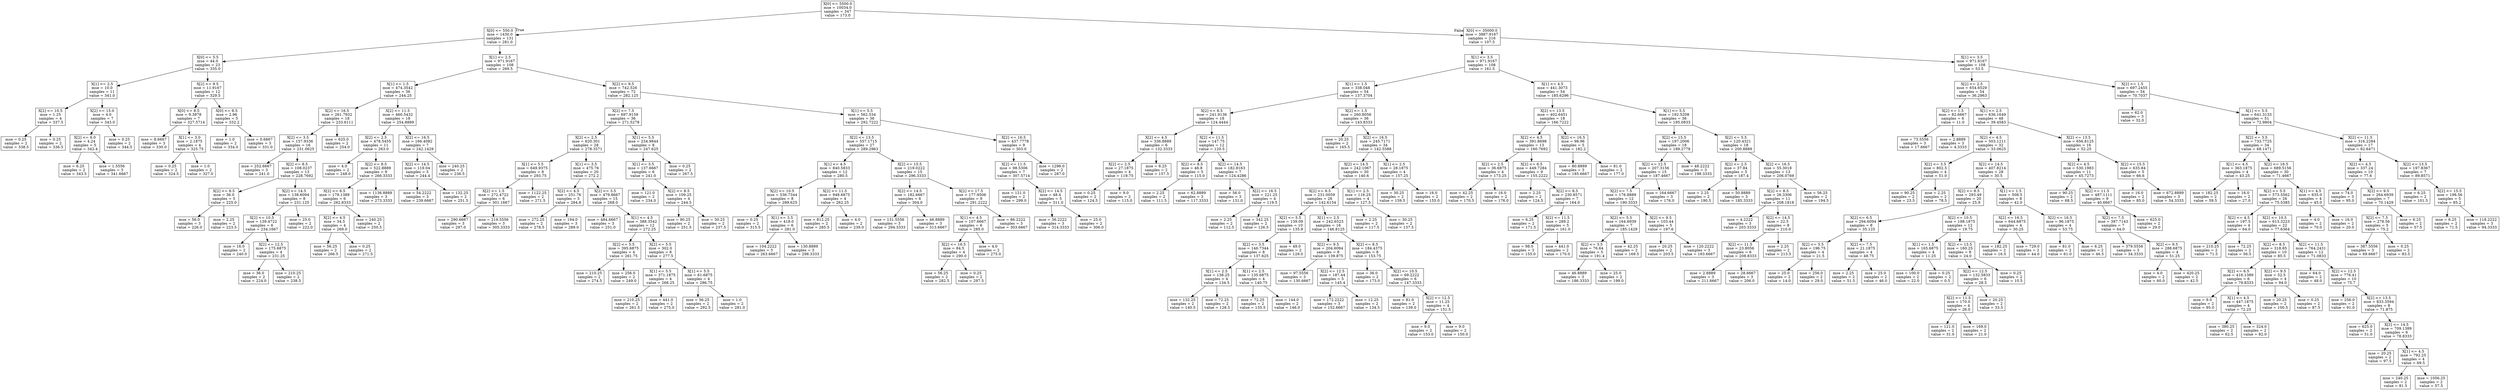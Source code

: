 digraph Tree {
node [shape=box] ;
0 [label="X[0] <= 5500.0\nmse = 10034.0\nsamples = 347\nvalue = 173.0"] ;
1 [label="X[0] <= 550.0\nmse = 1430.0\nsamples = 131\nvalue = 281.0"] ;
0 -> 1 [labeldistance=2.5, labelangle=45, headlabel="True"] ;
2 [label="X[0] <= 5.5\nmse = 44.0\nsamples = 23\nvalue = 335.0"] ;
1 -> 2 ;
3 [label="X[1] <= 2.5\nmse = 10.0\nsamples = 11\nvalue = 341.0"] ;
2 -> 3 ;
4 [label="X[2] <= 10.5\nmse = 1.25\nsamples = 4\nvalue = 337.5"] ;
3 -> 4 ;
5 [label="mse = 0.25\nsamples = 2\nvalue = 338.5"] ;
4 -> 5 ;
6 [label="mse = 0.25\nsamples = 2\nvalue = 336.5"] ;
4 -> 6 ;
7 [label="X[2] <= 15.0\nmse = 4.0\nsamples = 7\nvalue = 343.0"] ;
3 -> 7 ;
8 [label="X[2] <= 6.0\nmse = 4.24\nsamples = 5\nvalue = 342.4"] ;
7 -> 8 ;
9 [label="mse = 6.25\nsamples = 2\nvalue = 343.5"] ;
8 -> 9 ;
10 [label="mse = 1.5556\nsamples = 3\nvalue = 341.6667"] ;
8 -> 10 ;
11 [label="mse = 0.25\nsamples = 2\nvalue = 344.5"] ;
7 -> 11 ;
12 [label="X[2] <= 9.5\nmse = 11.9167\nsamples = 12\nvalue = 329.5"] ;
2 -> 12 ;
13 [label="X[0] <= 8.5\nmse = 9.3878\nsamples = 7\nvalue = 327.5714"] ;
12 -> 13 ;
14 [label="mse = 8.6667\nsamples = 3\nvalue = 330.0"] ;
13 -> 14 ;
15 [label="X[1] <= 3.0\nmse = 2.1875\nsamples = 4\nvalue = 325.75"] ;
13 -> 15 ;
16 [label="mse = 0.25\nsamples = 2\nvalue = 324.5"] ;
15 -> 16 ;
17 [label="mse = 1.0\nsamples = 2\nvalue = 327.0"] ;
15 -> 17 ;
18 [label="X[0] <= 8.5\nmse = 2.96\nsamples = 5\nvalue = 332.2"] ;
12 -> 18 ;
19 [label="mse = 1.0\nsamples = 2\nvalue = 334.0"] ;
18 -> 19 ;
20 [label="mse = 0.6667\nsamples = 3\nvalue = 331.0"] ;
18 -> 20 ;
21 [label="X[1] <= 2.5\nmse = 971.9167\nsamples = 108\nvalue = 269.5"] ;
1 -> 21 ;
22 [label="X[1] <= 1.5\nmse = 474.3542\nsamples = 36\nvalue = 244.25"] ;
21 -> 22 ;
23 [label="X[2] <= 16.5\nmse = 261.7932\nsamples = 18\nvalue = 233.6111"] ;
22 -> 23 ;
24 [label="X[2] <= 3.5\nmse = 157.9336\nsamples = 16\nvalue = 231.0625"] ;
23 -> 24 ;
25 [label="mse = 252.6667\nsamples = 3\nvalue = 241.0"] ;
24 -> 25 ;
26 [label="X[2] <= 8.5\nmse = 108.0237\nsamples = 13\nvalue = 228.7692"] ;
24 -> 26 ;
27 [label="X[2] <= 6.5\nmse = 36.0\nsamples = 5\nvalue = 225.0"] ;
26 -> 27 ;
28 [label="mse = 56.0\nsamples = 3\nvalue = 226.0"] ;
27 -> 28 ;
29 [label="mse = 2.25\nsamples = 2\nvalue = 223.5"] ;
27 -> 29 ;
30 [label="X[2] <= 14.5\nmse = 138.6094\nsamples = 8\nvalue = 231.125"] ;
26 -> 30 ;
31 [label="X[2] <= 10.5\nmse = 139.4722\nsamples = 6\nvalue = 234.1667"] ;
30 -> 31 ;
32 [label="mse = 16.0\nsamples = 2\nvalue = 240.0"] ;
31 -> 32 ;
33 [label="X[2] <= 12.5\nmse = 175.6875\nsamples = 4\nvalue = 231.25"] ;
31 -> 33 ;
34 [label="mse = 36.0\nsamples = 2\nvalue = 224.0"] ;
33 -> 34 ;
35 [label="mse = 210.25\nsamples = 2\nvalue = 238.5"] ;
33 -> 35 ;
36 [label="mse = 25.0\nsamples = 2\nvalue = 222.0"] ;
30 -> 36 ;
37 [label="mse = 625.0\nsamples = 2\nvalue = 254.0"] ;
23 -> 37 ;
38 [label="X[2] <= 11.5\nmse = 460.5432\nsamples = 18\nvalue = 254.8889"] ;
22 -> 38 ;
39 [label="X[2] <= 2.5\nmse = 478.5455\nsamples = 11\nvalue = 263.0"] ;
38 -> 39 ;
40 [label="mse = 4.0\nsamples = 2\nvalue = 248.0"] ;
39 -> 40 ;
41 [label="X[2] <= 8.5\nmse = 522.8889\nsamples = 9\nvalue = 266.3333"] ;
39 -> 41 ;
42 [label="X[2] <= 6.5\nmse = 179.1389\nsamples = 6\nvalue = 262.8333"] ;
41 -> 42 ;
43 [label="X[2] <= 4.5\nmse = 34.5\nsamples = 4\nvalue = 269.0"] ;
42 -> 43 ;
44 [label="mse = 56.25\nsamples = 2\nvalue = 266.5"] ;
43 -> 44 ;
45 [label="mse = 0.25\nsamples = 2\nvalue = 271.5"] ;
43 -> 45 ;
46 [label="mse = 240.25\nsamples = 2\nvalue = 250.5"] ;
42 -> 46 ;
47 [label="mse = 1136.8889\nsamples = 3\nvalue = 273.3333"] ;
41 -> 47 ;
48 [label="X[2] <= 16.5\nmse = 166.4082\nsamples = 7\nvalue = 242.1429"] ;
38 -> 48 ;
49 [label="X[2] <= 14.5\nmse = 119.04\nsamples = 5\nvalue = 244.4"] ;
48 -> 49 ;
50 [label="mse = 54.2222\nsamples = 3\nvalue = 239.6667"] ;
49 -> 50 ;
51 [label="mse = 132.25\nsamples = 2\nvalue = 251.5"] ;
49 -> 51 ;
52 [label="mse = 240.25\nsamples = 2\nvalue = 236.5"] ;
48 -> 52 ;
53 [label="X[2] <= 9.5\nmse = 742.526\nsamples = 72\nvalue = 282.125"] ;
21 -> 53 ;
54 [label="X[2] <= 7.5\nmse = 697.9159\nsamples = 36\nvalue = 271.5278"] ;
53 -> 54 ;
55 [label="X[2] <= 2.5\nmse = 620.301\nsamples = 28\nvalue = 278.3571"] ;
54 -> 55 ;
56 [label="X[1] <= 5.5\nmse = 649.9375\nsamples = 8\nvalue = 293.75"] ;
55 -> 56 ;
57 [label="X[2] <= 1.5\nmse = 272.4722\nsamples = 6\nvalue = 301.1667"] ;
56 -> 57 ;
58 [label="mse = 290.6667\nsamples = 3\nvalue = 297.0"] ;
57 -> 58 ;
59 [label="mse = 219.5556\nsamples = 3\nvalue = 305.3333"] ;
57 -> 59 ;
60 [label="mse = 1122.25\nsamples = 2\nvalue = 271.5"] ;
56 -> 60 ;
61 [label="X[1] <= 3.5\nmse = 475.76\nsamples = 20\nvalue = 272.2"] ;
55 -> 61 ;
62 [label="X[2] <= 4.5\nmse = 251.76\nsamples = 5\nvalue = 284.8"] ;
61 -> 62 ;
63 [label="mse = 272.25\nsamples = 2\nvalue = 278.5"] ;
62 -> 63 ;
64 [label="mse = 194.0\nsamples = 3\nvalue = 289.0"] ;
62 -> 64 ;
65 [label="X[2] <= 3.5\nmse = 479.8667\nsamples = 15\nvalue = 268.0"] ;
61 -> 65 ;
66 [label="mse = 484.6667\nsamples = 3\nvalue = 251.0"] ;
65 -> 66 ;
67 [label="X[1] <= 4.5\nmse = 388.3542\nsamples = 12\nvalue = 272.25"] ;
65 -> 67 ;
68 [label="X[2] <= 5.5\nmse = 395.6875\nsamples = 4\nvalue = 261.75"] ;
67 -> 68 ;
69 [label="mse = 210.25\nsamples = 2\nvalue = 274.5"] ;
68 -> 69 ;
70 [label="mse = 256.0\nsamples = 2\nvalue = 249.0"] ;
68 -> 70 ;
71 [label="X[2] <= 5.5\nmse = 302.0\nsamples = 8\nvalue = 277.5"] ;
67 -> 71 ;
72 [label="X[1] <= 5.5\nmse = 371.1875\nsamples = 4\nvalue = 268.25"] ;
71 -> 72 ;
73 [label="mse = 210.25\nsamples = 2\nvalue = 261.5"] ;
72 -> 73 ;
74 [label="mse = 441.0\nsamples = 2\nvalue = 275.0"] ;
72 -> 74 ;
75 [label="X[1] <= 5.5\nmse = 61.6875\nsamples = 4\nvalue = 286.75"] ;
71 -> 75 ;
76 [label="mse = 56.25\nsamples = 2\nvalue = 292.5"] ;
75 -> 76 ;
77 [label="mse = 1.0\nsamples = 2\nvalue = 281.0"] ;
75 -> 77 ;
78 [label="X[1] <= 5.5\nmse = 234.9844\nsamples = 8\nvalue = 247.625"] ;
54 -> 78 ;
79 [label="X[1] <= 3.5\nmse = 137.6667\nsamples = 6\nvalue = 241.0"] ;
78 -> 79 ;
80 [label="mse = 121.0\nsamples = 2\nvalue = 234.0"] ;
79 -> 80 ;
81 [label="X[2] <= 8.5\nmse = 109.25\nsamples = 4\nvalue = 244.5"] ;
79 -> 81 ;
82 [label="mse = 90.25\nsamples = 2\nvalue = 251.5"] ;
81 -> 82 ;
83 [label="mse = 30.25\nsamples = 2\nvalue = 237.5"] ;
81 -> 83 ;
84 [label="mse = 0.25\nsamples = 2\nvalue = 267.5"] ;
78 -> 84 ;
85 [label="X[1] <= 5.5\nmse = 562.534\nsamples = 36\nvalue = 292.7222"] ;
53 -> 85 ;
86 [label="X[2] <= 13.5\nmse = 557.1715\nsamples = 27\nvalue = 289.2963"] ;
85 -> 86 ;
87 [label="X[1] <= 4.5\nmse = 840.5833\nsamples = 12\nvalue = 280.5"] ;
86 -> 87 ;
88 [label="X[2] <= 10.5\nmse = 536.7344\nsamples = 8\nvalue = 289.625"] ;
87 -> 88 ;
89 [label="mse = 0.25\nsamples = 2\nvalue = 315.5"] ;
88 -> 89 ;
90 [label="X[1] <= 3.5\nmse = 418.0\nsamples = 6\nvalue = 281.0"] ;
88 -> 90 ;
91 [label="mse = 104.2222\nsamples = 3\nvalue = 263.6667"] ;
90 -> 91 ;
92 [label="mse = 130.8889\nsamples = 3\nvalue = 298.3333"] ;
90 -> 92 ;
93 [label="X[2] <= 11.5\nmse = 948.6875\nsamples = 4\nvalue = 262.25"] ;
87 -> 93 ;
94 [label="mse = 812.25\nsamples = 2\nvalue = 285.5"] ;
93 -> 94 ;
95 [label="mse = 4.0\nsamples = 2\nvalue = 239.0"] ;
93 -> 95 ;
96 [label="X[2] <= 15.5\nmse = 219.0222\nsamples = 15\nvalue = 296.3333"] ;
86 -> 96 ;
97 [label="X[2] <= 14.5\nmse = 182.6667\nsamples = 6\nvalue = 304.0"] ;
96 -> 97 ;
98 [label="mse = 131.5556\nsamples = 3\nvalue = 294.3333"] ;
97 -> 98 ;
99 [label="mse = 46.8889\nsamples = 3\nvalue = 313.6667"] ;
97 -> 99 ;
100 [label="X[2] <= 17.5\nmse = 177.9506\nsamples = 9\nvalue = 291.2222"] ;
96 -> 100 ;
101 [label="X[1] <= 4.5\nmse = 107.6667\nsamples = 6\nvalue = 285.0"] ;
100 -> 101 ;
102 [label="X[2] <= 16.5\nmse = 84.5\nsamples = 4\nvalue = 290.0"] ;
101 -> 102 ;
103 [label="mse = 56.25\nsamples = 2\nvalue = 282.5"] ;
102 -> 103 ;
104 [label="mse = 0.25\nsamples = 2\nvalue = 297.5"] ;
102 -> 104 ;
105 [label="mse = 4.0\nsamples = 2\nvalue = 275.0"] ;
101 -> 105 ;
106 [label="mse = 86.2222\nsamples = 3\nvalue = 303.6667"] ;
100 -> 106 ;
107 [label="X[2] <= 16.5\nmse = 437.7778\nsamples = 9\nvalue = 303.0"] ;
85 -> 107 ;
108 [label="X[2] <= 11.5\nmse = 98.5306\nsamples = 7\nvalue = 307.5714"] ;
107 -> 108 ;
109 [label="mse = 121.0\nsamples = 2\nvalue = 299.0"] ;
108 -> 109 ;
110 [label="X[2] <= 14.5\nmse = 48.4\nsamples = 5\nvalue = 311.0"] ;
108 -> 110 ;
111 [label="mse = 36.2222\nsamples = 3\nvalue = 314.3333"] ;
110 -> 111 ;
112 [label="mse = 25.0\nsamples = 2\nvalue = 306.0"] ;
110 -> 112 ;
113 [label="mse = 1296.0\nsamples = 2\nvalue = 287.0"] ;
107 -> 113 ;
114 [label="X[0] <= 35000.0\nmse = 3887.9167\nsamples = 216\nvalue = 107.5"] ;
0 -> 114 [labeldistance=2.5, labelangle=-45, headlabel="False"] ;
115 [label="X[1] <= 3.5\nmse = 971.9167\nsamples = 108\nvalue = 161.5"] ;
114 -> 115 ;
116 [label="X[1] <= 1.5\nmse = 338.048\nsamples = 54\nvalue = 137.3704"] ;
115 -> 116 ;
117 [label="X[2] <= 6.5\nmse = 241.9136\nsamples = 18\nvalue = 124.4444"] ;
116 -> 117 ;
118 [label="X[2] <= 4.5\nmse = 336.8889\nsamples = 6\nvalue = 132.3333"] ;
117 -> 118 ;
119 [label="X[2] <= 2.5\nmse = 27.1875\nsamples = 4\nvalue = 119.75"] ;
118 -> 119 ;
120 [label="mse = 0.25\nsamples = 2\nvalue = 124.5"] ;
119 -> 120 ;
121 [label="mse = 9.0\nsamples = 2\nvalue = 115.0"] ;
119 -> 121 ;
122 [label="mse = 6.25\nsamples = 2\nvalue = 157.5"] ;
118 -> 122 ;
123 [label="X[2] <= 11.5\nmse = 147.75\nsamples = 12\nvalue = 120.5"] ;
117 -> 123 ;
124 [label="X[2] <= 8.5\nmse = 46.8\nsamples = 5\nvalue = 115.0"] ;
123 -> 124 ;
125 [label="mse = 2.25\nsamples = 2\nvalue = 111.5"] ;
124 -> 125 ;
126 [label="mse = 62.8889\nsamples = 3\nvalue = 117.3333"] ;
124 -> 126 ;
127 [label="X[2] <= 14.5\nmse = 182.8163\nsamples = 7\nvalue = 124.4286"] ;
123 -> 127 ;
128 [label="mse = 56.0\nsamples = 3\nvalue = 131.0"] ;
127 -> 128 ;
129 [label="X[2] <= 16.5\nmse = 221.25\nsamples = 4\nvalue = 119.5"] ;
127 -> 129 ;
130 [label="mse = 2.25\nsamples = 2\nvalue = 112.5"] ;
129 -> 130 ;
131 [label="mse = 342.25\nsamples = 2\nvalue = 126.5"] ;
129 -> 131 ;
132 [label="X[2] <= 1.5\nmse = 260.8056\nsamples = 36\nvalue = 143.8333"] ;
116 -> 132 ;
133 [label="mse = 20.25\nsamples = 2\nvalue = 165.5"] ;
132 -> 133 ;
134 [label="X[2] <= 16.5\nmse = 245.7171\nsamples = 34\nvalue = 142.5588"] ;
132 -> 134 ;
135 [label="X[2] <= 14.5\nmse = 242.1067\nsamples = 30\nvalue = 140.6"] ;
134 -> 135 ;
136 [label="X[2] <= 6.5\nmse = 231.0059\nsamples = 26\nvalue = 142.6154"] ;
135 -> 136 ;
137 [label="X[2] <= 5.5\nmse = 139.09\nsamples = 10\nvalue = 135.9"] ;
136 -> 137 ;
138 [label="X[2] <= 3.5\nmse = 146.7344\nsamples = 8\nvalue = 137.625"] ;
137 -> 138 ;
139 [label="X[1] <= 2.5\nmse = 138.25\nsamples = 4\nvalue = 134.5"] ;
138 -> 139 ;
140 [label="mse = 132.25\nsamples = 2\nvalue = 140.5"] ;
139 -> 140 ;
141 [label="mse = 72.25\nsamples = 2\nvalue = 128.5"] ;
139 -> 141 ;
142 [label="X[1] <= 2.5\nmse = 135.6875\nsamples = 4\nvalue = 140.75"] ;
138 -> 142 ;
143 [label="mse = 72.25\nsamples = 2\nvalue = 135.5"] ;
142 -> 143 ;
144 [label="mse = 144.0\nsamples = 2\nvalue = 146.0"] ;
142 -> 144 ;
145 [label="mse = 49.0\nsamples = 2\nvalue = 129.0"] ;
137 -> 145 ;
146 [label="X[1] <= 2.5\nmse = 242.6523\nsamples = 16\nvalue = 146.8125"] ;
136 -> 146 ;
147 [label="X[2] <= 9.5\nmse = 204.6094\nsamples = 8\nvalue = 139.875"] ;
146 -> 147 ;
148 [label="mse = 97.5556\nsamples = 3\nvalue = 130.6667"] ;
147 -> 148 ;
149 [label="X[2] <= 12.5\nmse = 187.44\nsamples = 5\nvalue = 145.4"] ;
147 -> 149 ;
150 [label="mse = 172.2222\nsamples = 3\nvalue = 152.6667"] ;
149 -> 150 ;
151 [label="mse = 12.25\nsamples = 2\nvalue = 134.5"] ;
149 -> 151 ;
152 [label="X[2] <= 8.5\nmse = 184.4375\nsamples = 8\nvalue = 153.75"] ;
146 -> 152 ;
153 [label="mse = 36.0\nsamples = 2\nvalue = 173.0"] ;
152 -> 153 ;
154 [label="X[2] <= 10.5\nmse = 69.2222\nsamples = 6\nvalue = 147.3333"] ;
152 -> 154 ;
155 [label="mse = 81.0\nsamples = 2\nvalue = 139.0"] ;
154 -> 155 ;
156 [label="X[2] <= 12.5\nmse = 11.25\nsamples = 4\nvalue = 151.5"] ;
154 -> 156 ;
157 [label="mse = 9.0\nsamples = 2\nvalue = 153.0"] ;
156 -> 157 ;
158 [label="mse = 9.0\nsamples = 2\nvalue = 150.0"] ;
156 -> 158 ;
159 [label="X[1] <= 2.5\nmse = 116.25\nsamples = 4\nvalue = 127.5"] ;
135 -> 159 ;
160 [label="mse = 2.25\nsamples = 2\nvalue = 117.5"] ;
159 -> 160 ;
161 [label="mse = 30.25\nsamples = 2\nvalue = 137.5"] ;
159 -> 161 ;
162 [label="X[1] <= 2.5\nmse = 28.1875\nsamples = 4\nvalue = 157.25"] ;
134 -> 162 ;
163 [label="mse = 30.25\nsamples = 2\nvalue = 159.5"] ;
162 -> 163 ;
164 [label="mse = 16.0\nsamples = 2\nvalue = 155.0"] ;
162 -> 164 ;
165 [label="X[1] <= 4.5\nmse = 441.3073\nsamples = 54\nvalue = 185.6296"] ;
115 -> 165 ;
166 [label="X[2] <= 13.5\nmse = 402.6451\nsamples = 18\nvalue = 166.7222"] ;
165 -> 166 ;
167 [label="X[2] <= 4.5\nmse = 391.8698\nsamples = 13\nvalue = 160.7692"] ;
166 -> 167 ;
168 [label="X[2] <= 2.5\nmse = 36.6875\nsamples = 4\nvalue = 173.25"] ;
167 -> 168 ;
169 [label="mse = 42.25\nsamples = 2\nvalue = 170.5"] ;
168 -> 169 ;
170 [label="mse = 16.0\nsamples = 2\nvalue = 176.0"] ;
168 -> 170 ;
171 [label="X[2] <= 6.5\nmse = 449.7284\nsamples = 9\nvalue = 155.2222"] ;
167 -> 171 ;
172 [label="mse = 2.25\nsamples = 2\nvalue = 124.5"] ;
171 -> 172 ;
173 [label="X[2] <= 8.5\nmse = 230.8571\nsamples = 7\nvalue = 164.0"] ;
171 -> 173 ;
174 [label="mse = 6.25\nsamples = 2\nvalue = 171.5"] ;
173 -> 174 ;
175 [label="X[2] <= 11.5\nmse = 289.2\nsamples = 5\nvalue = 161.0"] ;
173 -> 175 ;
176 [label="mse = 98.0\nsamples = 3\nvalue = 155.0"] ;
175 -> 176 ;
177 [label="mse = 441.0\nsamples = 2\nvalue = 170.0"] ;
175 -> 177 ;
178 [label="X[2] <= 16.5\nmse = 98.96\nsamples = 5\nvalue = 182.2"] ;
166 -> 178 ;
179 [label="mse = 80.8889\nsamples = 3\nvalue = 185.6667"] ;
178 -> 179 ;
180 [label="mse = 81.0\nsamples = 2\nvalue = 177.0"] ;
178 -> 180 ;
181 [label="X[1] <= 5.5\nmse = 192.5208\nsamples = 36\nvalue = 195.0833"] ;
165 -> 181 ;
182 [label="X[2] <= 15.5\nmse = 197.2006\nsamples = 18\nvalue = 189.2778"] ;
181 -> 182 ;
183 [label="X[2] <= 12.5\nmse = 207.3156\nsamples = 15\nvalue = 187.4667"] ;
182 -> 183 ;
184 [label="X[2] <= 7.5\nmse = 176.8889\nsamples = 12\nvalue = 190.3333"] ;
183 -> 184 ;
185 [label="X[2] <= 5.5\nmse = 164.6939\nsamples = 7\nvalue = 185.1429"] ;
184 -> 185 ;
186 [label="X[2] <= 3.5\nmse = 76.64\nsamples = 5\nvalue = 191.4"] ;
185 -> 186 ;
187 [label="mse = 46.8889\nsamples = 3\nvalue = 186.3333"] ;
186 -> 187 ;
188 [label="mse = 25.0\nsamples = 2\nvalue = 199.0"] ;
186 -> 188 ;
189 [label="mse = 42.25\nsamples = 2\nvalue = 169.5"] ;
185 -> 189 ;
190 [label="X[2] <= 9.5\nmse = 103.44\nsamples = 5\nvalue = 197.6"] ;
184 -> 190 ;
191 [label="mse = 20.25\nsamples = 2\nvalue = 203.5"] ;
190 -> 191 ;
192 [label="mse = 120.2222\nsamples = 3\nvalue = 193.6667"] ;
190 -> 192 ;
193 [label="mse = 164.6667\nsamples = 3\nvalue = 176.0"] ;
183 -> 193 ;
194 [label="mse = 48.2222\nsamples = 3\nvalue = 198.3333"] ;
182 -> 194 ;
195 [label="X[2] <= 5.5\nmse = 120.4321\nsamples = 18\nvalue = 200.8889"] ;
181 -> 195 ;
196 [label="X[2] <= 2.5\nmse = 37.84\nsamples = 5\nvalue = 187.4"] ;
195 -> 196 ;
197 [label="mse = 2.25\nsamples = 2\nvalue = 190.5"] ;
196 -> 197 ;
198 [label="mse = 50.8889\nsamples = 3\nvalue = 185.3333"] ;
196 -> 198 ;
199 [label="X[2] <= 16.5\nmse = 55.3018\nsamples = 13\nvalue = 206.0769"] ;
195 -> 199 ;
200 [label="X[2] <= 8.5\nmse = 26.3306\nsamples = 11\nvalue = 208.1818"] ;
199 -> 200 ;
201 [label="mse = 4.2222\nsamples = 3\nvalue = 203.3333"] ;
200 -> 201 ;
202 [label="X[2] <= 14.5\nmse = 22.5\nsamples = 8\nvalue = 210.0"] ;
200 -> 202 ;
203 [label="X[2] <= 11.5\nmse = 23.8056\nsamples = 6\nvalue = 208.8333"] ;
202 -> 203 ;
204 [label="mse = 2.8889\nsamples = 3\nvalue = 211.6667"] ;
203 -> 204 ;
205 [label="mse = 28.6667\nsamples = 3\nvalue = 206.0"] ;
203 -> 205 ;
206 [label="mse = 2.25\nsamples = 2\nvalue = 213.5"] ;
202 -> 206 ;
207 [label="mse = 56.25\nsamples = 2\nvalue = 194.5"] ;
199 -> 207 ;
208 [label="X[1] <= 3.5\nmse = 971.9167\nsamples = 108\nvalue = 53.5"] ;
114 -> 208 ;
209 [label="X[2] <= 2.5\nmse = 654.6529\nsamples = 54\nvalue = 36.2963"] ;
208 -> 209 ;
210 [label="X[2] <= 1.5\nmse = 82.6667\nsamples = 6\nvalue = 11.0"] ;
209 -> 210 ;
211 [label="mse = 73.5556\nsamples = 3\nvalue = 17.6667"] ;
210 -> 211 ;
212 [label="mse = 2.8889\nsamples = 3\nvalue = 4.3333"] ;
210 -> 212 ;
213 [label="X[1] <= 2.5\nmse = 636.1649\nsamples = 48\nvalue = 39.4583"] ;
209 -> 213 ;
214 [label="X[2] <= 4.5\nmse = 503.1211\nsamples = 32\nvalue = 33.0625"] ;
213 -> 214 ;
215 [label="X[2] <= 3.5\nmse = 802.5\nsamples = 4\nvalue = 51.0"] ;
214 -> 215 ;
216 [label="mse = 90.25\nsamples = 2\nvalue = 23.5"] ;
215 -> 216 ;
217 [label="mse = 2.25\nsamples = 2\nvalue = 78.5"] ;
215 -> 217 ;
218 [label="X[2] <= 14.5\nmse = 407.8214\nsamples = 28\nvalue = 30.5"] ;
214 -> 218 ;
219 [label="X[2] <= 8.5\nmse = 293.49\nsamples = 20\nvalue = 25.9"] ;
218 -> 219 ;
220 [label="X[2] <= 6.5\nmse = 294.6094\nsamples = 8\nvalue = 35.125"] ;
219 -> 220 ;
221 [label="X[2] <= 5.5\nmse = 196.75\nsamples = 4\nvalue = 21.5"] ;
220 -> 221 ;
222 [label="mse = 25.0\nsamples = 2\nvalue = 14.0"] ;
221 -> 222 ;
223 [label="mse = 256.0\nsamples = 2\nvalue = 29.0"] ;
221 -> 223 ;
224 [label="X[2] <= 7.5\nmse = 21.1875\nsamples = 4\nvalue = 48.75"] ;
220 -> 224 ;
225 [label="mse = 2.25\nsamples = 2\nvalue = 51.5"] ;
224 -> 225 ;
226 [label="mse = 25.0\nsamples = 2\nvalue = 46.0"] ;
224 -> 226 ;
227 [label="X[2] <= 10.5\nmse = 198.1875\nsamples = 12\nvalue = 19.75"] ;
219 -> 227 ;
228 [label="X[1] <= 1.5\nmse = 165.6875\nsamples = 4\nvalue = 11.25"] ;
227 -> 228 ;
229 [label="mse = 100.0\nsamples = 2\nvalue = 22.0"] ;
228 -> 229 ;
230 [label="mse = 0.25\nsamples = 2\nvalue = 0.5"] ;
228 -> 230 ;
231 [label="X[2] <= 13.5\nmse = 160.25\nsamples = 8\nvalue = 24.0"] ;
227 -> 231 ;
232 [label="X[2] <= 12.5\nmse = 132.5833\nsamples = 6\nvalue = 28.5"] ;
231 -> 232 ;
233 [label="X[2] <= 11.5\nmse = 170.0\nsamples = 4\nvalue = 26.0"] ;
232 -> 233 ;
234 [label="mse = 121.0\nsamples = 2\nvalue = 31.0"] ;
233 -> 234 ;
235 [label="mse = 169.0\nsamples = 2\nvalue = 21.0"] ;
233 -> 235 ;
236 [label="mse = 20.25\nsamples = 2\nvalue = 33.5"] ;
232 -> 236 ;
237 [label="mse = 0.25\nsamples = 2\nvalue = 10.5"] ;
231 -> 237 ;
238 [label="X[1] <= 1.5\nmse = 508.5\nsamples = 8\nvalue = 42.0"] ;
218 -> 238 ;
239 [label="X[2] <= 16.5\nmse = 644.6875\nsamples = 4\nvalue = 30.25"] ;
238 -> 239 ;
240 [label="mse = 182.25\nsamples = 2\nvalue = 16.5"] ;
239 -> 240 ;
241 [label="mse = 729.0\nsamples = 2\nvalue = 44.0"] ;
239 -> 241 ;
242 [label="X[2] <= 16.5\nmse = 96.1875\nsamples = 4\nvalue = 53.75"] ;
238 -> 242 ;
243 [label="mse = 81.0\nsamples = 2\nvalue = 61.0"] ;
242 -> 243 ;
244 [label="mse = 6.25\nsamples = 2\nvalue = 46.5"] ;
242 -> 244 ;
245 [label="X[2] <= 13.5\nmse = 656.8125\nsamples = 16\nvalue = 52.25"] ;
213 -> 245 ;
246 [label="X[2] <= 4.5\nmse = 530.1983\nsamples = 11\nvalue = 45.7273"] ;
245 -> 246 ;
247 [label="mse = 90.25\nsamples = 2\nvalue = 68.5"] ;
246 -> 247 ;
248 [label="X[2] <= 11.5\nmse = 487.1111\nsamples = 9\nvalue = 40.6667"] ;
246 -> 248 ;
249 [label="X[2] <= 7.5\nmse = 397.7143\nsamples = 7\nvalue = 44.0"] ;
248 -> 249 ;
250 [label="mse = 379.5556\nsamples = 3\nvalue = 34.3333"] ;
249 -> 250 ;
251 [label="X[2] <= 9.5\nmse = 288.6875\nsamples = 4\nvalue = 51.25"] ;
249 -> 251 ;
252 [label="mse = 4.0\nsamples = 2\nvalue = 60.0"] ;
251 -> 252 ;
253 [label="mse = 420.25\nsamples = 2\nvalue = 42.5"] ;
251 -> 253 ;
254 [label="mse = 625.0\nsamples = 2\nvalue = 29.0"] ;
248 -> 254 ;
255 [label="X[2] <= 15.5\nmse = 635.84\nsamples = 5\nvalue = 66.6"] ;
245 -> 255 ;
256 [label="mse = 16.0\nsamples = 2\nvalue = 85.0"] ;
255 -> 256 ;
257 [label="mse = 672.8889\nsamples = 3\nvalue = 54.3333"] ;
255 -> 257 ;
258 [label="X[2] <= 1.5\nmse = 697.2455\nsamples = 54\nvalue = 70.7037"] ;
208 -> 258 ;
259 [label="mse = 62.0\nsamples = 3\nvalue = 32.0"] ;
258 -> 259 ;
260 [label="X[1] <= 5.5\nmse = 641.3133\nsamples = 51\nvalue = 72.9804"] ;
258 -> 260 ;
261 [label="X[2] <= 3.5\nmse = 733.7725\nsamples = 34\nvalue = 68.1471"] ;
260 -> 261 ;
262 [label="X[1] <= 4.5\nmse = 363.1875\nsamples = 4\nvalue = 43.25"] ;
261 -> 262 ;
263 [label="mse = 182.25\nsamples = 2\nvalue = 59.5"] ;
262 -> 263 ;
264 [label="mse = 16.0\nsamples = 2\nvalue = 27.0"] ;
262 -> 264 ;
265 [label="X[2] <= 16.5\nmse = 689.5156\nsamples = 30\nvalue = 71.4667"] ;
261 -> 265 ;
266 [label="X[2] <= 5.5\nmse = 573.5562\nsamples = 26\nvalue = 75.5385"] ;
265 -> 266 ;
267 [label="X[2] <= 4.5\nmse = 197.5\nsamples = 4\nvalue = 64.0"] ;
266 -> 267 ;
268 [label="mse = 210.25\nsamples = 2\nvalue = 71.5"] ;
267 -> 268 ;
269 [label="mse = 72.25\nsamples = 2\nvalue = 56.5"] ;
267 -> 269 ;
270 [label="X[2] <= 10.5\nmse = 613.3223\nsamples = 22\nvalue = 77.6364"] ;
266 -> 270 ;
271 [label="X[2] <= 8.5\nmse = 318.85\nsamples = 10\nvalue = 85.5"] ;
270 -> 271 ;
272 [label="X[2] <= 6.5\nmse = 416.1389\nsamples = 6\nvalue = 79.8333"] ;
271 -> 272 ;
273 [label="mse = 9.0\nsamples = 2\nvalue = 95.0"] ;
272 -> 273 ;
274 [label="X[1] <= 4.5\nmse = 447.1875\nsamples = 4\nvalue = 72.25"] ;
272 -> 274 ;
275 [label="mse = 380.25\nsamples = 2\nvalue = 62.5"] ;
274 -> 275 ;
276 [label="mse = 324.0\nsamples = 2\nvalue = 82.0"] ;
274 -> 276 ;
277 [label="X[2] <= 9.5\nmse = 52.5\nsamples = 4\nvalue = 94.0"] ;
271 -> 277 ;
278 [label="mse = 20.25\nsamples = 2\nvalue = 100.5"] ;
277 -> 278 ;
279 [label="mse = 0.25\nsamples = 2\nvalue = 87.5"] ;
277 -> 279 ;
280 [label="X[2] <= 11.5\nmse = 764.2431\nsamples = 12\nvalue = 71.0833"] ;
270 -> 280 ;
281 [label="mse = 64.0\nsamples = 2\nvalue = 48.0"] ;
280 -> 281 ;
282 [label="X[2] <= 12.5\nmse = 776.41\nsamples = 10\nvalue = 75.7"] ;
280 -> 282 ;
283 [label="mse = 256.0\nsamples = 2\nvalue = 91.0"] ;
282 -> 283 ;
284 [label="X[2] <= 13.5\nmse = 833.3594\nsamples = 8\nvalue = 71.875"] ;
282 -> 284 ;
285 [label="mse = 625.0\nsamples = 2\nvalue = 51.0"] ;
284 -> 285 ;
286 [label="X[2] <= 14.5\nmse = 709.1389\nsamples = 6\nvalue = 78.8333"] ;
284 -> 286 ;
287 [label="mse = 20.25\nsamples = 2\nvalue = 97.5"] ;
286 -> 287 ;
288 [label="X[1] <= 4.5\nmse = 792.25\nsamples = 4\nvalue = 69.5"] ;
286 -> 288 ;
289 [label="mse = 240.25\nsamples = 2\nvalue = 81.5"] ;
288 -> 289 ;
290 [label="mse = 1056.25\nsamples = 2\nvalue = 57.5"] ;
288 -> 290 ;
291 [label="X[1] <= 4.5\nmse = 635.0\nsamples = 4\nvalue = 45.0"] ;
265 -> 291 ;
292 [label="mse = 4.0\nsamples = 2\nvalue = 70.0"] ;
291 -> 292 ;
293 [label="mse = 16.0\nsamples = 2\nvalue = 20.0"] ;
291 -> 293 ;
294 [label="X[2] <= 11.5\nmse = 316.2284\nsamples = 17\nvalue = 82.6471"] ;
260 -> 294 ;
295 [label="X[2] <= 4.5\nmse = 337.24\nsamples = 10\nvalue = 77.6"] ;
294 -> 295 ;
296 [label="mse = 74.0\nsamples = 3\nvalue = 95.0"] ;
295 -> 296 ;
297 [label="X[2] <= 9.5\nmse = 264.6939\nsamples = 7\nvalue = 70.1429"] ;
295 -> 297 ;
298 [label="X[2] <= 7.5\nmse = 278.56\nsamples = 5\nvalue = 75.2"] ;
297 -> 298 ;
299 [label="mse = 387.5556\nsamples = 3\nvalue = 69.6667"] ;
298 -> 299 ;
300 [label="mse = 0.25\nsamples = 2\nvalue = 83.5"] ;
298 -> 300 ;
301 [label="mse = 6.25\nsamples = 2\nvalue = 57.5"] ;
297 -> 301 ;
302 [label="X[2] <= 13.5\nmse = 197.8367\nsamples = 7\nvalue = 89.8571"] ;
294 -> 302 ;
303 [label="mse = 6.25\nsamples = 2\nvalue = 101.5"] ;
302 -> 303 ;
304 [label="X[2] <= 15.5\nmse = 198.56\nsamples = 5\nvalue = 85.2"] ;
302 -> 304 ;
305 [label="mse = 6.25\nsamples = 2\nvalue = 71.5"] ;
304 -> 305 ;
306 [label="mse = 118.2222\nsamples = 3\nvalue = 94.3333"] ;
304 -> 306 ;
}